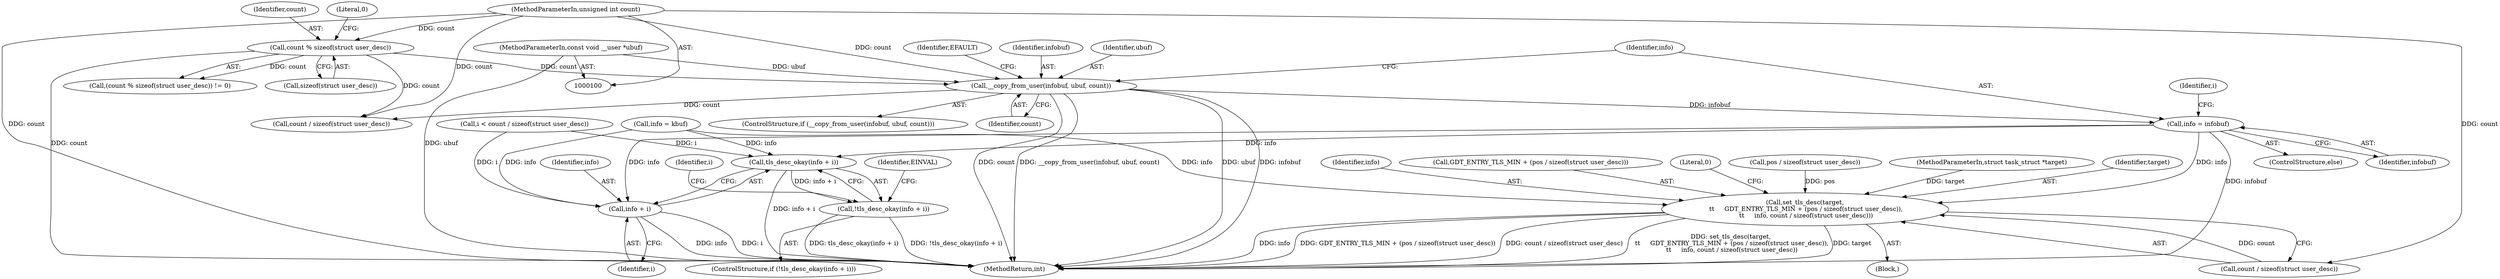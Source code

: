 digraph "0_linux_41bdc78544b8a93a9c6814b8bbbfef966272abbe_0@pointer" {
"1000150" [label="(Call,info = infobuf)"];
"1000142" [label="(Call,__copy_from_user(infobuf, ubuf, count))"];
"1000106" [label="(MethodParameterIn,const void __user *ubuf)"];
"1000127" [label="(Call,count % sizeof(struct user_desc))"];
"1000104" [label="(MethodParameterIn,unsigned int count)"];
"1000167" [label="(Call,tls_desc_okay(info + i))"];
"1000166" [label="(Call,!tls_desc_okay(info + i))"];
"1000168" [label="(Call,info + i)"];
"1000174" [label="(Call,set_tls_desc(target,\n \t\t     GDT_ENTRY_TLS_MIN + (pos / sizeof(struct user_desc)),\n \t\t     info, count / sizeof(struct user_desc)))"];
"1000164" [label="(Identifier,i)"];
"1000170" [label="(Identifier,i)"];
"1000165" [label="(ControlStructure,if (!tls_desc_okay(info + i)))"];
"1000159" [label="(Call,count / sizeof(struct user_desc))"];
"1000149" [label="(ControlStructure,else)"];
"1000104" [label="(MethodParameterIn,unsigned int count)"];
"1000155" [label="(Identifier,i)"];
"1000183" [label="(Call,count / sizeof(struct user_desc))"];
"1000141" [label="(ControlStructure,if (__copy_from_user(infobuf, ubuf, count)))"];
"1000137" [label="(Call,info = kbuf)"];
"1000182" [label="(Identifier,info)"];
"1000173" [label="(Identifier,EINVAL)"];
"1000157" [label="(Call,i < count / sizeof(struct user_desc))"];
"1000176" [label="(Call,GDT_ENTRY_TLS_MIN + (pos / sizeof(struct user_desc)))"];
"1000127" [label="(Call,count % sizeof(struct user_desc))"];
"1000150" [label="(Call,info = infobuf)"];
"1000144" [label="(Identifier,ubuf)"];
"1000145" [label="(Identifier,count)"];
"1000152" [label="(Identifier,infobuf)"];
"1000189" [label="(MethodReturn,int)"];
"1000106" [label="(MethodParameterIn,const void __user *ubuf)"];
"1000151" [label="(Identifier,info)"];
"1000129" [label="(Call,sizeof(struct user_desc))"];
"1000167" [label="(Call,tls_desc_okay(info + i))"];
"1000188" [label="(Literal,0)"];
"1000126" [label="(Call,(count % sizeof(struct user_desc)) != 0)"];
"1000148" [label="(Identifier,EFAULT)"];
"1000178" [label="(Call,pos / sizeof(struct user_desc))"];
"1000142" [label="(Call,__copy_from_user(infobuf, ubuf, count))"];
"1000169" [label="(Identifier,info)"];
"1000131" [label="(Literal,0)"];
"1000143" [label="(Identifier,infobuf)"];
"1000128" [label="(Identifier,count)"];
"1000101" [label="(MethodParameterIn,struct task_struct *target)"];
"1000168" [label="(Call,info + i)"];
"1000175" [label="(Identifier,target)"];
"1000166" [label="(Call,!tls_desc_okay(info + i))"];
"1000107" [label="(Block,)"];
"1000174" [label="(Call,set_tls_desc(target,\n \t\t     GDT_ENTRY_TLS_MIN + (pos / sizeof(struct user_desc)),\n \t\t     info, count / sizeof(struct user_desc)))"];
"1000150" -> "1000149"  [label="AST: "];
"1000150" -> "1000152"  [label="CFG: "];
"1000151" -> "1000150"  [label="AST: "];
"1000152" -> "1000150"  [label="AST: "];
"1000155" -> "1000150"  [label="CFG: "];
"1000150" -> "1000189"  [label="DDG: infobuf"];
"1000142" -> "1000150"  [label="DDG: infobuf"];
"1000150" -> "1000167"  [label="DDG: info"];
"1000150" -> "1000168"  [label="DDG: info"];
"1000150" -> "1000174"  [label="DDG: info"];
"1000142" -> "1000141"  [label="AST: "];
"1000142" -> "1000145"  [label="CFG: "];
"1000143" -> "1000142"  [label="AST: "];
"1000144" -> "1000142"  [label="AST: "];
"1000145" -> "1000142"  [label="AST: "];
"1000148" -> "1000142"  [label="CFG: "];
"1000151" -> "1000142"  [label="CFG: "];
"1000142" -> "1000189"  [label="DDG: __copy_from_user(infobuf, ubuf, count)"];
"1000142" -> "1000189"  [label="DDG: ubuf"];
"1000142" -> "1000189"  [label="DDG: infobuf"];
"1000142" -> "1000189"  [label="DDG: count"];
"1000106" -> "1000142"  [label="DDG: ubuf"];
"1000127" -> "1000142"  [label="DDG: count"];
"1000104" -> "1000142"  [label="DDG: count"];
"1000142" -> "1000159"  [label="DDG: count"];
"1000106" -> "1000100"  [label="AST: "];
"1000106" -> "1000189"  [label="DDG: ubuf"];
"1000127" -> "1000126"  [label="AST: "];
"1000127" -> "1000129"  [label="CFG: "];
"1000128" -> "1000127"  [label="AST: "];
"1000129" -> "1000127"  [label="AST: "];
"1000131" -> "1000127"  [label="CFG: "];
"1000127" -> "1000189"  [label="DDG: count"];
"1000127" -> "1000126"  [label="DDG: count"];
"1000104" -> "1000127"  [label="DDG: count"];
"1000127" -> "1000159"  [label="DDG: count"];
"1000104" -> "1000100"  [label="AST: "];
"1000104" -> "1000189"  [label="DDG: count"];
"1000104" -> "1000159"  [label="DDG: count"];
"1000104" -> "1000183"  [label="DDG: count"];
"1000167" -> "1000166"  [label="AST: "];
"1000167" -> "1000168"  [label="CFG: "];
"1000168" -> "1000167"  [label="AST: "];
"1000166" -> "1000167"  [label="CFG: "];
"1000167" -> "1000189"  [label="DDG: info + i"];
"1000167" -> "1000166"  [label="DDG: info + i"];
"1000137" -> "1000167"  [label="DDG: info"];
"1000157" -> "1000167"  [label="DDG: i"];
"1000166" -> "1000165"  [label="AST: "];
"1000173" -> "1000166"  [label="CFG: "];
"1000164" -> "1000166"  [label="CFG: "];
"1000166" -> "1000189"  [label="DDG: !tls_desc_okay(info + i)"];
"1000166" -> "1000189"  [label="DDG: tls_desc_okay(info + i)"];
"1000168" -> "1000170"  [label="CFG: "];
"1000169" -> "1000168"  [label="AST: "];
"1000170" -> "1000168"  [label="AST: "];
"1000168" -> "1000189"  [label="DDG: info"];
"1000168" -> "1000189"  [label="DDG: i"];
"1000137" -> "1000168"  [label="DDG: info"];
"1000157" -> "1000168"  [label="DDG: i"];
"1000174" -> "1000107"  [label="AST: "];
"1000174" -> "1000183"  [label="CFG: "];
"1000175" -> "1000174"  [label="AST: "];
"1000176" -> "1000174"  [label="AST: "];
"1000182" -> "1000174"  [label="AST: "];
"1000183" -> "1000174"  [label="AST: "];
"1000188" -> "1000174"  [label="CFG: "];
"1000174" -> "1000189"  [label="DDG: info"];
"1000174" -> "1000189"  [label="DDG: GDT_ENTRY_TLS_MIN + (pos / sizeof(struct user_desc))"];
"1000174" -> "1000189"  [label="DDG: count / sizeof(struct user_desc)"];
"1000174" -> "1000189"  [label="DDG: set_tls_desc(target,\n \t\t     GDT_ENTRY_TLS_MIN + (pos / sizeof(struct user_desc)),\n \t\t     info, count / sizeof(struct user_desc))"];
"1000174" -> "1000189"  [label="DDG: target"];
"1000101" -> "1000174"  [label="DDG: target"];
"1000178" -> "1000174"  [label="DDG: pos"];
"1000137" -> "1000174"  [label="DDG: info"];
"1000183" -> "1000174"  [label="DDG: count"];
}
